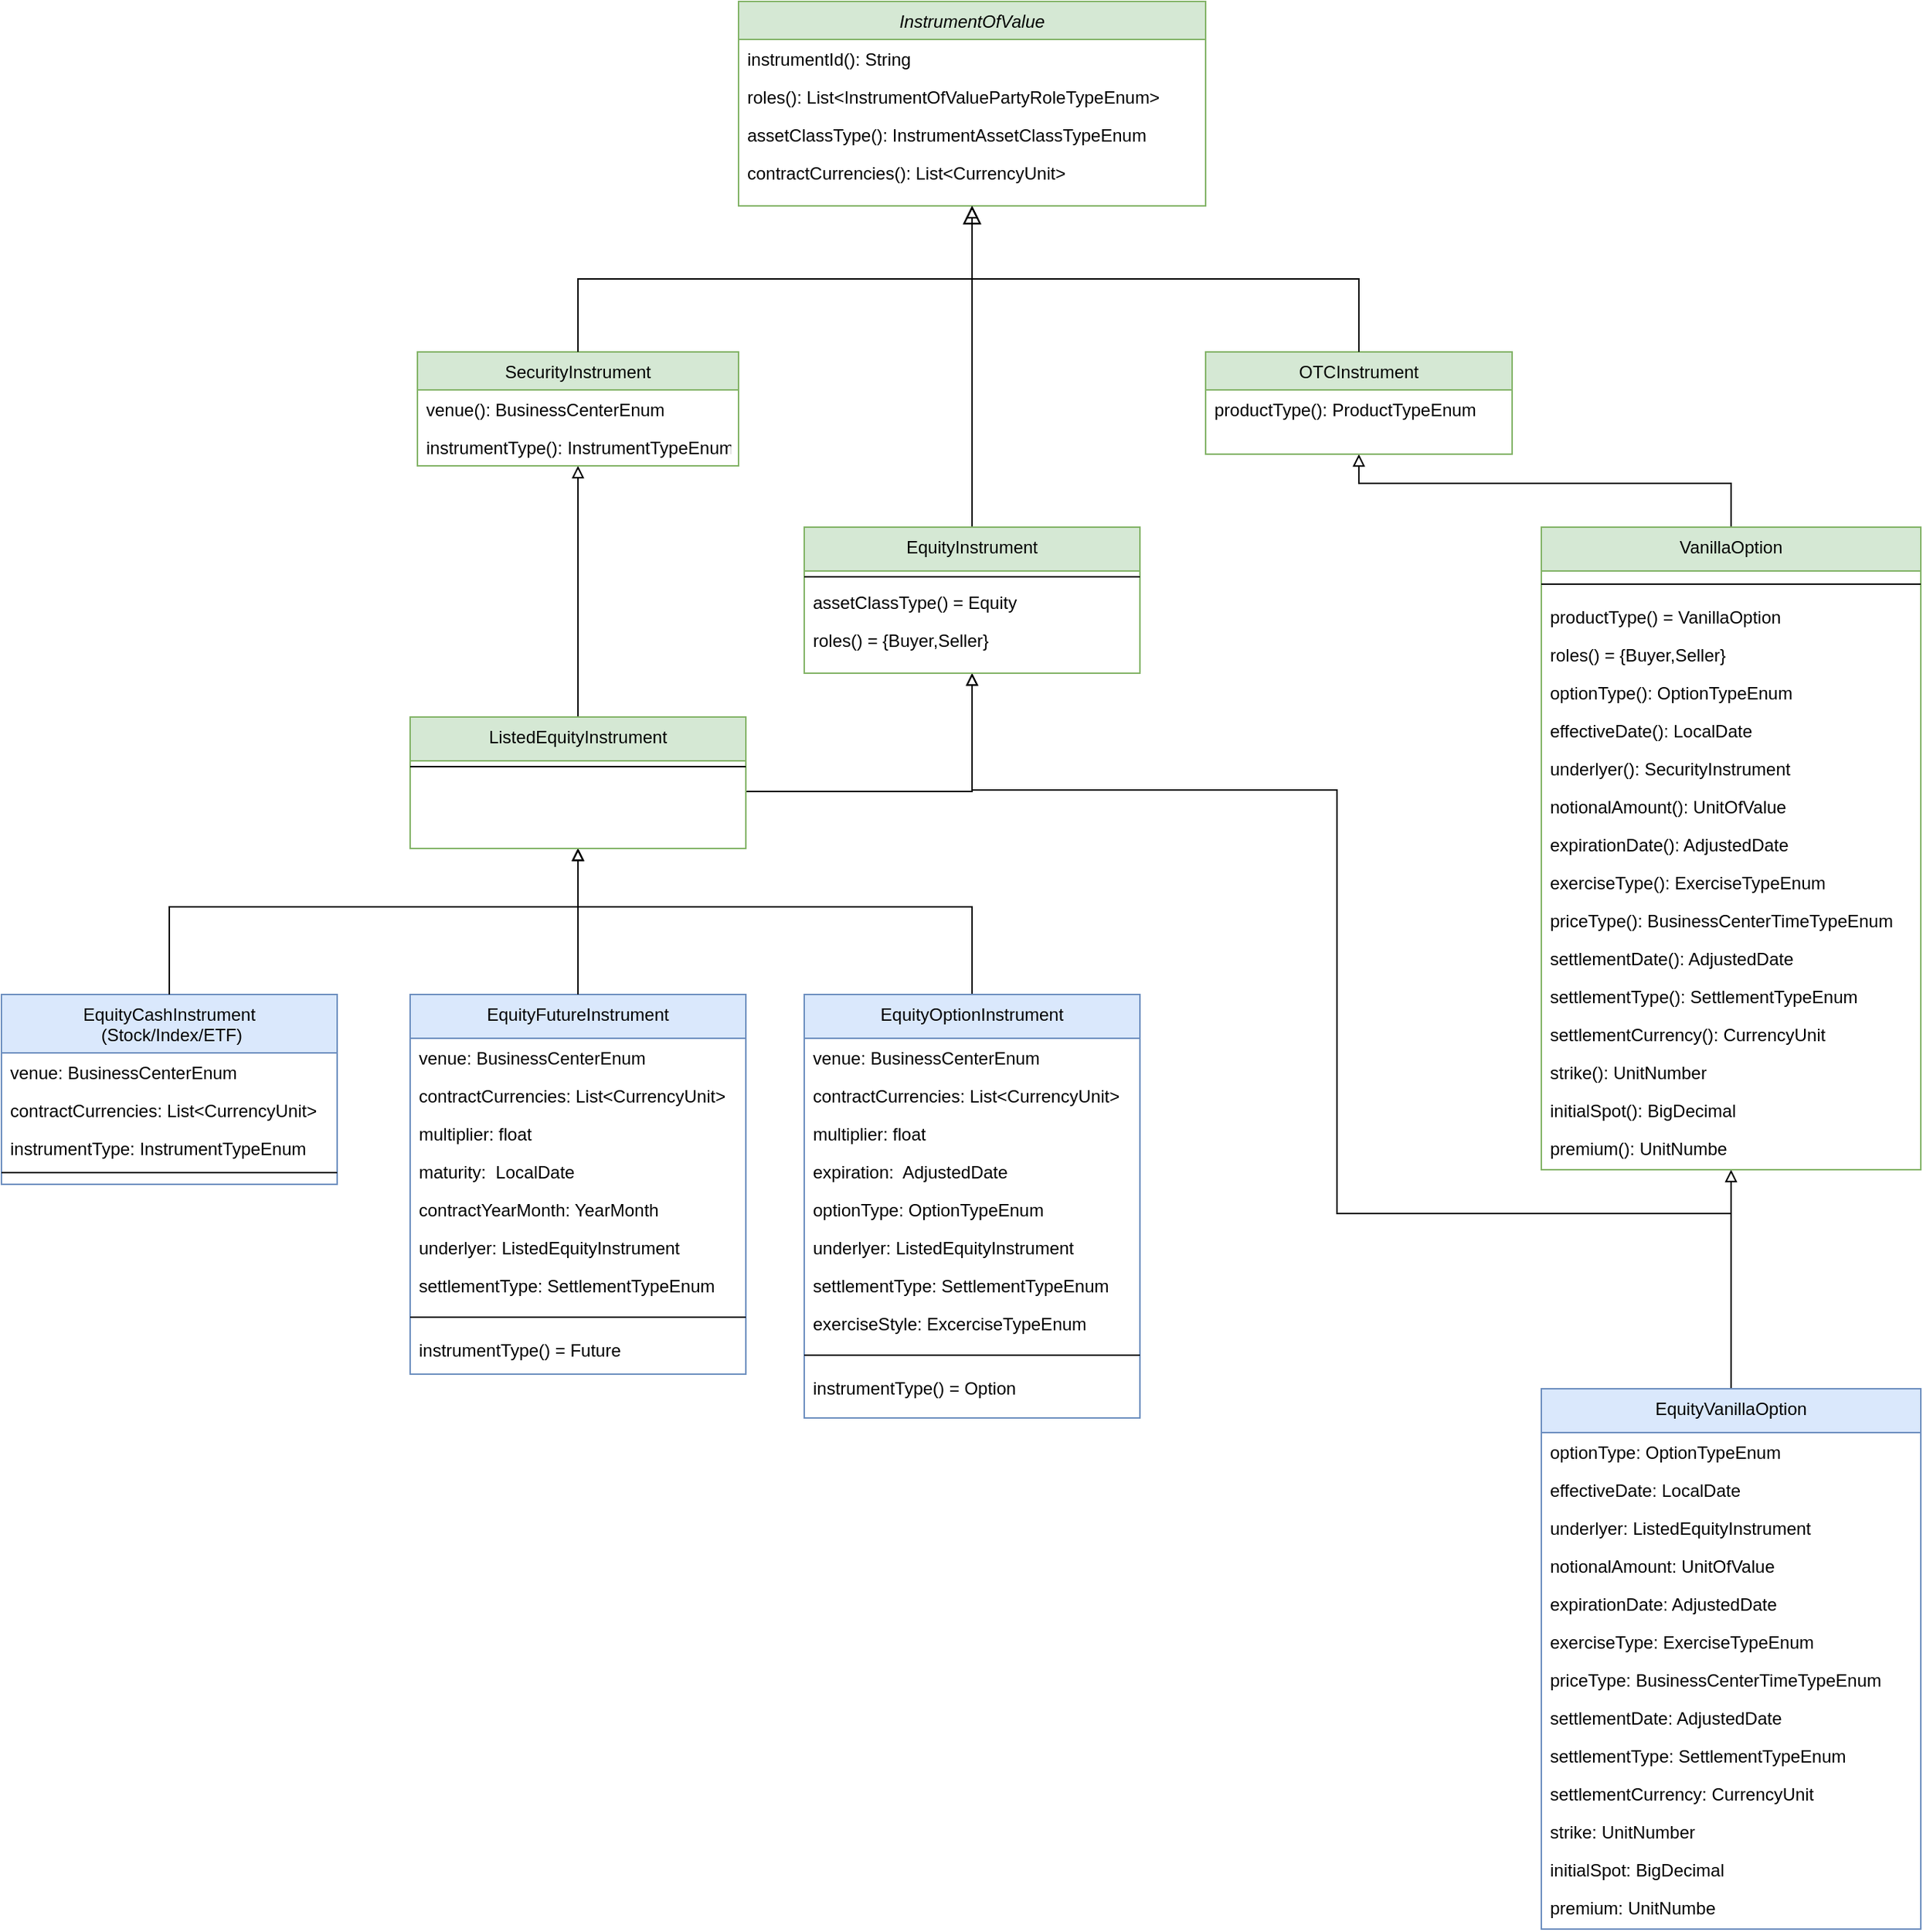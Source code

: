 <mxfile version="15.8.2" type="github" pages="2">
  <diagram id="C5RBs43oDa-KdzZeNtuy" name="Instrument">
    <mxGraphModel dx="2253" dy="763" grid="1" gridSize="10" guides="1" tooltips="1" connect="1" arrows="1" fold="1" page="1" pageScale="1" pageWidth="827" pageHeight="1169" math="0" shadow="0">
      <root>
        <mxCell id="WIyWlLk6GJQsqaUBKTNV-0" />
        <mxCell id="WIyWlLk6GJQsqaUBKTNV-1" parent="WIyWlLk6GJQsqaUBKTNV-0" />
        <mxCell id="CF3aKrQkW5i8Ui00CiUc-56" style="edgeStyle=orthogonalEdgeStyle;rounded=0;orthogonalLoop=1;jettySize=auto;html=1;startArrow=block;startFill=0;endArrow=none;endFill=0;" parent="WIyWlLk6GJQsqaUBKTNV-1" source="zkfFHV4jXpPFQw0GAbJ--0" target="CF3aKrQkW5i8Ui00CiUc-49" edge="1">
          <mxGeometry relative="1" as="geometry" />
        </mxCell>
        <mxCell id="zkfFHV4jXpPFQw0GAbJ--0" value="InstrumentOfValue" style="swimlane;fontStyle=2;align=center;verticalAlign=top;childLayout=stackLayout;horizontal=1;startSize=26;horizontalStack=0;resizeParent=1;resizeLast=0;collapsible=1;marginBottom=0;rounded=0;shadow=0;strokeWidth=1;fillColor=#d5e8d4;strokeColor=#82b366;" parent="WIyWlLk6GJQsqaUBKTNV-1" vertex="1">
          <mxGeometry x="200" y="20" width="320" height="140" as="geometry">
            <mxRectangle x="230" y="140" width="160" height="26" as="alternateBounds" />
          </mxGeometry>
        </mxCell>
        <mxCell id="zkfFHV4jXpPFQw0GAbJ--1" value="instrumentId(): String" style="text;align=left;verticalAlign=top;spacingLeft=4;spacingRight=4;overflow=hidden;rotatable=0;points=[[0,0.5],[1,0.5]];portConstraint=eastwest;" parent="zkfFHV4jXpPFQw0GAbJ--0" vertex="1">
          <mxGeometry y="26" width="320" height="26" as="geometry" />
        </mxCell>
        <mxCell id="zkfFHV4jXpPFQw0GAbJ--5" value="roles(): List&lt;InstrumentOfValuePartyRoleTypeEnum&gt;" style="text;align=left;verticalAlign=top;spacingLeft=4;spacingRight=4;overflow=hidden;rotatable=0;points=[[0,0.5],[1,0.5]];portConstraint=eastwest;" parent="zkfFHV4jXpPFQw0GAbJ--0" vertex="1">
          <mxGeometry y="52" width="320" height="26" as="geometry" />
        </mxCell>
        <mxCell id="CF3aKrQkW5i8Ui00CiUc-0" value="assetClassType(): InstrumentAssetClassTypeEnum" style="text;align=left;verticalAlign=top;spacingLeft=4;spacingRight=4;overflow=hidden;rotatable=0;points=[[0,0.5],[1,0.5]];portConstraint=eastwest;" parent="zkfFHV4jXpPFQw0GAbJ--0" vertex="1">
          <mxGeometry y="78" width="320" height="26" as="geometry" />
        </mxCell>
        <mxCell id="CF3aKrQkW5i8Ui00CiUc-2" value="contractCurrencies(): List&lt;CurrencyUnit&gt;" style="text;align=left;verticalAlign=top;spacingLeft=4;spacingRight=4;overflow=hidden;rotatable=0;points=[[0,0.5],[1,0.5]];portConstraint=eastwest;" parent="zkfFHV4jXpPFQw0GAbJ--0" vertex="1">
          <mxGeometry y="104" width="320" height="28" as="geometry" />
        </mxCell>
        <mxCell id="CF3aKrQkW5i8Ui00CiUc-61" style="edgeStyle=orthogonalEdgeStyle;rounded=0;orthogonalLoop=1;jettySize=auto;html=1;startArrow=block;startFill=0;endArrow=none;endFill=0;" parent="WIyWlLk6GJQsqaUBKTNV-1" source="zkfFHV4jXpPFQw0GAbJ--6" target="CF3aKrQkW5i8Ui00CiUc-57" edge="1">
          <mxGeometry relative="1" as="geometry" />
        </mxCell>
        <mxCell id="zkfFHV4jXpPFQw0GAbJ--6" value="SecurityInstrument" style="swimlane;fontStyle=0;align=center;verticalAlign=top;childLayout=stackLayout;horizontal=1;startSize=26;horizontalStack=0;resizeParent=1;resizeLast=0;collapsible=1;marginBottom=0;rounded=0;shadow=0;strokeWidth=1;fillColor=#d5e8d4;strokeColor=#82b366;" parent="WIyWlLk6GJQsqaUBKTNV-1" vertex="1">
          <mxGeometry x="-20" y="260" width="220" height="78" as="geometry">
            <mxRectangle x="130" y="380" width="160" height="26" as="alternateBounds" />
          </mxGeometry>
        </mxCell>
        <mxCell id="zkfFHV4jXpPFQw0GAbJ--7" value="venue(): BusinessCenterEnum" style="text;align=left;verticalAlign=top;spacingLeft=4;spacingRight=4;overflow=hidden;rotatable=0;points=[[0,0.5],[1,0.5]];portConstraint=eastwest;" parent="zkfFHV4jXpPFQw0GAbJ--6" vertex="1">
          <mxGeometry y="26" width="220" height="26" as="geometry" />
        </mxCell>
        <mxCell id="CF3aKrQkW5i8Ui00CiUc-13" value="instrumentType(): InstrumentTypeEnum" style="text;align=left;verticalAlign=top;spacingLeft=4;spacingRight=4;overflow=hidden;rotatable=0;points=[[0,0.5],[1,0.5]];portConstraint=eastwest;" parent="zkfFHV4jXpPFQw0GAbJ--6" vertex="1">
          <mxGeometry y="52" width="220" height="26" as="geometry" />
        </mxCell>
        <mxCell id="zkfFHV4jXpPFQw0GAbJ--12" value="" style="endArrow=block;endSize=10;endFill=0;shadow=0;strokeWidth=1;rounded=0;edgeStyle=elbowEdgeStyle;elbow=vertical;" parent="WIyWlLk6GJQsqaUBKTNV-1" source="zkfFHV4jXpPFQw0GAbJ--6" target="zkfFHV4jXpPFQw0GAbJ--0" edge="1">
          <mxGeometry width="160" relative="1" as="geometry">
            <mxPoint x="200" y="203" as="sourcePoint" />
            <mxPoint x="200" y="203" as="targetPoint" />
          </mxGeometry>
        </mxCell>
        <mxCell id="CF3aKrQkW5i8Ui00CiUc-4" value="EquityCashInstrument&#xa; (Stock/Index/ETF)" style="swimlane;fontStyle=0;align=center;verticalAlign=top;childLayout=stackLayout;horizontal=1;startSize=40;horizontalStack=0;resizeParent=1;resizeLast=0;collapsible=1;marginBottom=0;rounded=0;shadow=0;strokeWidth=1;fillColor=#dae8fc;strokeColor=#6c8ebf;" parent="WIyWlLk6GJQsqaUBKTNV-1" vertex="1">
          <mxGeometry x="-305" y="700" width="230" height="130" as="geometry">
            <mxRectangle x="130" y="380" width="160" height="26" as="alternateBounds" />
          </mxGeometry>
        </mxCell>
        <mxCell id="CF3aKrQkW5i8Ui00CiUc-5" value="venue: BusinessCenterEnum" style="text;align=left;verticalAlign=top;spacingLeft=4;spacingRight=4;overflow=hidden;rotatable=0;points=[[0,0.5],[1,0.5]];portConstraint=eastwest;" parent="CF3aKrQkW5i8Ui00CiUc-4" vertex="1">
          <mxGeometry y="40" width="230" height="26" as="geometry" />
        </mxCell>
        <mxCell id="CF3aKrQkW5i8Ui00CiUc-19" value="contractCurrencies: List&lt;CurrencyUnit&gt;" style="text;align=left;verticalAlign=top;spacingLeft=4;spacingRight=4;overflow=hidden;rotatable=0;points=[[0,0.5],[1,0.5]];portConstraint=eastwest;" parent="CF3aKrQkW5i8Ui00CiUc-4" vertex="1">
          <mxGeometry y="66" width="230" height="26" as="geometry" />
        </mxCell>
        <mxCell id="CF3aKrQkW5i8Ui00CiUc-15" value="instrumentType: InstrumentTypeEnum" style="text;align=left;verticalAlign=top;spacingLeft=4;spacingRight=4;overflow=hidden;rotatable=0;points=[[0,0.5],[1,0.5]];portConstraint=eastwest;" parent="CF3aKrQkW5i8Ui00CiUc-4" vertex="1">
          <mxGeometry y="92" width="230" height="26" as="geometry" />
        </mxCell>
        <mxCell id="CF3aKrQkW5i8Ui00CiUc-6" value="" style="line;html=1;strokeWidth=1;align=left;verticalAlign=middle;spacingTop=-1;spacingLeft=3;spacingRight=3;rotatable=0;labelPosition=right;points=[];portConstraint=eastwest;" parent="CF3aKrQkW5i8Ui00CiUc-4" vertex="1">
          <mxGeometry y="118" width="230" height="8" as="geometry" />
        </mxCell>
        <mxCell id="CF3aKrQkW5i8Ui00CiUc-121" style="edgeStyle=orthogonalEdgeStyle;rounded=0;orthogonalLoop=1;jettySize=auto;html=1;startArrow=block;startFill=0;endArrow=none;endFill=0;" parent="WIyWlLk6GJQsqaUBKTNV-1" source="CF3aKrQkW5i8Ui00CiUc-7" target="CF3aKrQkW5i8Ui00CiUc-77" edge="1">
          <mxGeometry relative="1" as="geometry">
            <Array as="points">
              <mxPoint x="625" y="350" />
              <mxPoint x="880" y="350" />
            </Array>
          </mxGeometry>
        </mxCell>
        <mxCell id="CF3aKrQkW5i8Ui00CiUc-7" value="OTCInstrument" style="swimlane;fontStyle=0;align=center;verticalAlign=top;childLayout=stackLayout;horizontal=1;startSize=26;horizontalStack=0;resizeParent=1;resizeLast=0;collapsible=1;marginBottom=0;rounded=0;shadow=0;strokeWidth=1;fillColor=#d5e8d4;strokeColor=#82b366;" parent="WIyWlLk6GJQsqaUBKTNV-1" vertex="1">
          <mxGeometry x="520" y="260" width="210" height="70" as="geometry">
            <mxRectangle x="130" y="380" width="160" height="26" as="alternateBounds" />
          </mxGeometry>
        </mxCell>
        <mxCell id="CF3aKrQkW5i8Ui00CiUc-1" value="productType(): ProductTypeEnum" style="text;align=left;verticalAlign=top;spacingLeft=4;spacingRight=4;overflow=hidden;rotatable=0;points=[[0,0.5],[1,0.5]];portConstraint=eastwest;" parent="CF3aKrQkW5i8Ui00CiUc-7" vertex="1">
          <mxGeometry y="26" width="210" height="28" as="geometry" />
        </mxCell>
        <mxCell id="CF3aKrQkW5i8Ui00CiUc-10" value="" style="endArrow=block;endSize=10;endFill=0;shadow=0;strokeWidth=1;rounded=0;edgeStyle=elbowEdgeStyle;elbow=vertical;exitX=0.5;exitY=0;exitDx=0;exitDy=0;" parent="WIyWlLk6GJQsqaUBKTNV-1" source="CF3aKrQkW5i8Ui00CiUc-7" edge="1">
          <mxGeometry width="160" relative="1" as="geometry">
            <mxPoint x="490" y="270" as="sourcePoint" />
            <mxPoint x="360" y="160" as="targetPoint" />
          </mxGeometry>
        </mxCell>
        <mxCell id="CF3aKrQkW5i8Ui00CiUc-20" value="EquityFutureInstrument" style="swimlane;fontStyle=0;align=center;verticalAlign=top;childLayout=stackLayout;horizontal=1;startSize=30;horizontalStack=0;resizeParent=1;resizeLast=0;collapsible=1;marginBottom=0;rounded=0;shadow=0;strokeWidth=1;fillColor=#dae8fc;strokeColor=#6c8ebf;" parent="WIyWlLk6GJQsqaUBKTNV-1" vertex="1">
          <mxGeometry x="-25" y="700" width="230" height="260" as="geometry">
            <mxRectangle x="130" y="380" width="160" height="26" as="alternateBounds" />
          </mxGeometry>
        </mxCell>
        <mxCell id="CF3aKrQkW5i8Ui00CiUc-21" value="venue: BusinessCenterEnum" style="text;align=left;verticalAlign=top;spacingLeft=4;spacingRight=4;overflow=hidden;rotatable=0;points=[[0,0.5],[1,0.5]];portConstraint=eastwest;" parent="CF3aKrQkW5i8Ui00CiUc-20" vertex="1">
          <mxGeometry y="30" width="230" height="26" as="geometry" />
        </mxCell>
        <mxCell id="CF3aKrQkW5i8Ui00CiUc-22" value="contractCurrencies: List&lt;CurrencyUnit&gt;" style="text;align=left;verticalAlign=top;spacingLeft=4;spacingRight=4;overflow=hidden;rotatable=0;points=[[0,0.5],[1,0.5]];portConstraint=eastwest;" parent="CF3aKrQkW5i8Ui00CiUc-20" vertex="1">
          <mxGeometry y="56" width="230" height="26" as="geometry" />
        </mxCell>
        <mxCell id="CF3aKrQkW5i8Ui00CiUc-27" value="multiplier: float" style="text;align=left;verticalAlign=top;spacingLeft=4;spacingRight=4;overflow=hidden;rotatable=0;points=[[0,0.5],[1,0.5]];portConstraint=eastwest;" parent="CF3aKrQkW5i8Ui00CiUc-20" vertex="1">
          <mxGeometry y="82" width="230" height="26" as="geometry" />
        </mxCell>
        <mxCell id="CF3aKrQkW5i8Ui00CiUc-28" value="maturity:  LocalDate" style="text;align=left;verticalAlign=top;spacingLeft=4;spacingRight=4;overflow=hidden;rotatable=0;points=[[0,0.5],[1,0.5]];portConstraint=eastwest;" parent="CF3aKrQkW5i8Ui00CiUc-20" vertex="1">
          <mxGeometry y="108" width="230" height="26" as="geometry" />
        </mxCell>
        <mxCell id="CF3aKrQkW5i8Ui00CiUc-29" value="contractYearMonth: YearMonth" style="text;align=left;verticalAlign=top;spacingLeft=4;spacingRight=4;overflow=hidden;rotatable=0;points=[[0,0.5],[1,0.5]];portConstraint=eastwest;" parent="CF3aKrQkW5i8Ui00CiUc-20" vertex="1">
          <mxGeometry y="134" width="230" height="26" as="geometry" />
        </mxCell>
        <mxCell id="CF3aKrQkW5i8Ui00CiUc-30" value="underlyer: ListedEquityInstrument" style="text;align=left;verticalAlign=top;spacingLeft=4;spacingRight=4;overflow=hidden;rotatable=0;points=[[0,0.5],[1,0.5]];portConstraint=eastwest;" parent="CF3aKrQkW5i8Ui00CiUc-20" vertex="1">
          <mxGeometry y="160" width="230" height="26" as="geometry" />
        </mxCell>
        <mxCell id="CF3aKrQkW5i8Ui00CiUc-31" value="settlementType: SettlementTypeEnum" style="text;align=left;verticalAlign=top;spacingLeft=4;spacingRight=4;overflow=hidden;rotatable=0;points=[[0,0.5],[1,0.5]];portConstraint=eastwest;" parent="CF3aKrQkW5i8Ui00CiUc-20" vertex="1">
          <mxGeometry y="186" width="230" height="26" as="geometry" />
        </mxCell>
        <mxCell id="CF3aKrQkW5i8Ui00CiUc-24" value="" style="line;html=1;strokeWidth=1;align=left;verticalAlign=middle;spacingTop=-1;spacingLeft=3;spacingRight=3;rotatable=0;labelPosition=right;points=[];portConstraint=eastwest;" parent="CF3aKrQkW5i8Ui00CiUc-20" vertex="1">
          <mxGeometry y="212" width="230" height="18" as="geometry" />
        </mxCell>
        <mxCell id="CF3aKrQkW5i8Ui00CiUc-23" value="instrumentType() = Future" style="text;align=left;verticalAlign=top;spacingLeft=4;spacingRight=4;overflow=hidden;rotatable=0;points=[[0,0.5],[1,0.5]];portConstraint=eastwest;" parent="CF3aKrQkW5i8Ui00CiUc-20" vertex="1">
          <mxGeometry y="230" width="230" height="26" as="geometry" />
        </mxCell>
        <mxCell id="CF3aKrQkW5i8Ui00CiUc-62" style="edgeStyle=orthogonalEdgeStyle;rounded=0;orthogonalLoop=1;jettySize=auto;html=1;entryX=1;entryY=0.5;entryDx=0;entryDy=0;startArrow=block;startFill=0;endArrow=none;endFill=0;exitX=0.5;exitY=1;exitDx=0;exitDy=0;" parent="WIyWlLk6GJQsqaUBKTNV-1" source="CF3aKrQkW5i8Ui00CiUc-49" edge="1">
          <mxGeometry relative="1" as="geometry">
            <mxPoint x="240" y="425" as="sourcePoint" />
            <Array as="points">
              <mxPoint x="360" y="561" />
            </Array>
            <mxPoint x="205" y="561" as="targetPoint" />
          </mxGeometry>
        </mxCell>
        <mxCell id="CF3aKrQkW5i8Ui00CiUc-119" style="edgeStyle=orthogonalEdgeStyle;rounded=0;orthogonalLoop=1;jettySize=auto;html=1;entryX=0.5;entryY=0;entryDx=0;entryDy=0;startArrow=block;startFill=0;endArrow=none;endFill=0;" parent="WIyWlLk6GJQsqaUBKTNV-1" source="CF3aKrQkW5i8Ui00CiUc-49" target="CF3aKrQkW5i8Ui00CiUc-102" edge="1">
          <mxGeometry relative="1" as="geometry">
            <Array as="points">
              <mxPoint x="360" y="560" />
              <mxPoint x="610" y="560" />
              <mxPoint x="610" y="850" />
              <mxPoint x="880" y="850" />
            </Array>
          </mxGeometry>
        </mxCell>
        <mxCell id="CF3aKrQkW5i8Ui00CiUc-49" value="EquityInstrument" style="swimlane;fontStyle=0;align=center;verticalAlign=top;childLayout=stackLayout;horizontal=1;startSize=30;horizontalStack=0;resizeParent=1;resizeLast=0;collapsible=1;marginBottom=0;rounded=0;shadow=0;strokeWidth=1;fillColor=#d5e8d4;strokeColor=#82b366;" parent="WIyWlLk6GJQsqaUBKTNV-1" vertex="1">
          <mxGeometry x="245" y="380" width="230" height="100" as="geometry">
            <mxRectangle x="130" y="380" width="160" height="26" as="alternateBounds" />
          </mxGeometry>
        </mxCell>
        <mxCell id="CF3aKrQkW5i8Ui00CiUc-53" value="" style="line;html=1;strokeWidth=1;align=left;verticalAlign=middle;spacingTop=-1;spacingLeft=3;spacingRight=3;rotatable=0;labelPosition=right;points=[];portConstraint=eastwest;" parent="CF3aKrQkW5i8Ui00CiUc-49" vertex="1">
          <mxGeometry y="30" width="230" height="8" as="geometry" />
        </mxCell>
        <mxCell id="CF3aKrQkW5i8Ui00CiUc-54" value="assetClassType() = Equity" style="text;align=left;verticalAlign=top;spacingLeft=4;spacingRight=4;overflow=hidden;rotatable=0;points=[[0,0.5],[1,0.5]];portConstraint=eastwest;" parent="CF3aKrQkW5i8Ui00CiUc-49" vertex="1">
          <mxGeometry y="38" width="230" height="26" as="geometry" />
        </mxCell>
        <mxCell id="CF3aKrQkW5i8Ui00CiUc-55" value="roles() = {Buyer,Seller}" style="text;align=left;verticalAlign=top;spacingLeft=4;spacingRight=4;overflow=hidden;rotatable=0;points=[[0,0.5],[1,0.5]];portConstraint=eastwest;" parent="CF3aKrQkW5i8Ui00CiUc-49" vertex="1">
          <mxGeometry y="64" width="230" height="26" as="geometry" />
        </mxCell>
        <mxCell id="CF3aKrQkW5i8Ui00CiUc-73" style="edgeStyle=orthogonalEdgeStyle;rounded=0;orthogonalLoop=1;jettySize=auto;html=1;entryX=0.5;entryY=0;entryDx=0;entryDy=0;startArrow=block;startFill=0;endArrow=none;endFill=0;" parent="WIyWlLk6GJQsqaUBKTNV-1" source="CF3aKrQkW5i8Ui00CiUc-57" target="CF3aKrQkW5i8Ui00CiUc-4" edge="1">
          <mxGeometry relative="1" as="geometry">
            <Array as="points">
              <mxPoint x="90" y="640" />
              <mxPoint x="-190" y="640" />
            </Array>
          </mxGeometry>
        </mxCell>
        <mxCell id="CF3aKrQkW5i8Ui00CiUc-74" style="edgeStyle=orthogonalEdgeStyle;rounded=0;orthogonalLoop=1;jettySize=auto;html=1;startArrow=block;startFill=0;endArrow=none;endFill=0;" parent="WIyWlLk6GJQsqaUBKTNV-1" source="CF3aKrQkW5i8Ui00CiUc-57" target="CF3aKrQkW5i8Ui00CiUc-20" edge="1">
          <mxGeometry relative="1" as="geometry" />
        </mxCell>
        <mxCell id="CF3aKrQkW5i8Ui00CiUc-75" style="edgeStyle=orthogonalEdgeStyle;rounded=0;orthogonalLoop=1;jettySize=auto;html=1;startArrow=block;startFill=0;endArrow=none;endFill=0;" parent="WIyWlLk6GJQsqaUBKTNV-1" source="CF3aKrQkW5i8Ui00CiUc-57" target="CF3aKrQkW5i8Ui00CiUc-63" edge="1">
          <mxGeometry relative="1" as="geometry">
            <Array as="points">
              <mxPoint x="90" y="640" />
              <mxPoint x="360" y="640" />
            </Array>
          </mxGeometry>
        </mxCell>
        <mxCell id="CF3aKrQkW5i8Ui00CiUc-57" value="ListedEquityInstrument" style="swimlane;fontStyle=0;align=center;verticalAlign=top;childLayout=stackLayout;horizontal=1;startSize=30;horizontalStack=0;resizeParent=1;resizeLast=0;collapsible=1;marginBottom=0;rounded=0;shadow=0;strokeWidth=1;fillColor=#d5e8d4;strokeColor=#82b366;" parent="WIyWlLk6GJQsqaUBKTNV-1" vertex="1">
          <mxGeometry x="-25" y="510" width="230" height="90" as="geometry">
            <mxRectangle x="130" y="380" width="160" height="26" as="alternateBounds" />
          </mxGeometry>
        </mxCell>
        <mxCell id="CF3aKrQkW5i8Ui00CiUc-58" value="" style="line;html=1;strokeWidth=1;align=left;verticalAlign=middle;spacingTop=-1;spacingLeft=3;spacingRight=3;rotatable=0;labelPosition=right;points=[];portConstraint=eastwest;" parent="CF3aKrQkW5i8Ui00CiUc-57" vertex="1">
          <mxGeometry y="30" width="230" height="8" as="geometry" />
        </mxCell>
        <mxCell id="CF3aKrQkW5i8Ui00CiUc-63" value="EquityOptionInstrument" style="swimlane;fontStyle=0;align=center;verticalAlign=top;childLayout=stackLayout;horizontal=1;startSize=30;horizontalStack=0;resizeParent=1;resizeLast=0;collapsible=1;marginBottom=0;rounded=0;shadow=0;strokeWidth=1;fillColor=#dae8fc;strokeColor=#6c8ebf;" parent="WIyWlLk6GJQsqaUBKTNV-1" vertex="1">
          <mxGeometry x="245" y="700" width="230" height="290" as="geometry">
            <mxRectangle x="130" y="380" width="160" height="26" as="alternateBounds" />
          </mxGeometry>
        </mxCell>
        <mxCell id="CF3aKrQkW5i8Ui00CiUc-64" value="venue: BusinessCenterEnum" style="text;align=left;verticalAlign=top;spacingLeft=4;spacingRight=4;overflow=hidden;rotatable=0;points=[[0,0.5],[1,0.5]];portConstraint=eastwest;" parent="CF3aKrQkW5i8Ui00CiUc-63" vertex="1">
          <mxGeometry y="30" width="230" height="26" as="geometry" />
        </mxCell>
        <mxCell id="CF3aKrQkW5i8Ui00CiUc-65" value="contractCurrencies: List&lt;CurrencyUnit&gt;" style="text;align=left;verticalAlign=top;spacingLeft=4;spacingRight=4;overflow=hidden;rotatable=0;points=[[0,0.5],[1,0.5]];portConstraint=eastwest;" parent="CF3aKrQkW5i8Ui00CiUc-63" vertex="1">
          <mxGeometry y="56" width="230" height="26" as="geometry" />
        </mxCell>
        <mxCell id="CF3aKrQkW5i8Ui00CiUc-66" value="multiplier: float" style="text;align=left;verticalAlign=top;spacingLeft=4;spacingRight=4;overflow=hidden;rotatable=0;points=[[0,0.5],[1,0.5]];portConstraint=eastwest;" parent="CF3aKrQkW5i8Ui00CiUc-63" vertex="1">
          <mxGeometry y="82" width="230" height="26" as="geometry" />
        </mxCell>
        <mxCell id="CF3aKrQkW5i8Ui00CiUc-67" value="expiration:  AdjustedDate" style="text;align=left;verticalAlign=top;spacingLeft=4;spacingRight=4;overflow=hidden;rotatable=0;points=[[0,0.5],[1,0.5]];portConstraint=eastwest;" parent="CF3aKrQkW5i8Ui00CiUc-63" vertex="1">
          <mxGeometry y="108" width="230" height="26" as="geometry" />
        </mxCell>
        <mxCell id="CF3aKrQkW5i8Ui00CiUc-68" value="optionType: OptionTypeEnum" style="text;align=left;verticalAlign=top;spacingLeft=4;spacingRight=4;overflow=hidden;rotatable=0;points=[[0,0.5],[1,0.5]];portConstraint=eastwest;" parent="CF3aKrQkW5i8Ui00CiUc-63" vertex="1">
          <mxGeometry y="134" width="230" height="26" as="geometry" />
        </mxCell>
        <mxCell id="CF3aKrQkW5i8Ui00CiUc-69" value="underlyer: ListedEquityInstrument" style="text;align=left;verticalAlign=top;spacingLeft=4;spacingRight=4;overflow=hidden;rotatable=0;points=[[0,0.5],[1,0.5]];portConstraint=eastwest;" parent="CF3aKrQkW5i8Ui00CiUc-63" vertex="1">
          <mxGeometry y="160" width="230" height="26" as="geometry" />
        </mxCell>
        <mxCell id="CF3aKrQkW5i8Ui00CiUc-70" value="settlementType: SettlementTypeEnum" style="text;align=left;verticalAlign=top;spacingLeft=4;spacingRight=4;overflow=hidden;rotatable=0;points=[[0,0.5],[1,0.5]];portConstraint=eastwest;" parent="CF3aKrQkW5i8Ui00CiUc-63" vertex="1">
          <mxGeometry y="186" width="230" height="26" as="geometry" />
        </mxCell>
        <mxCell id="CF3aKrQkW5i8Ui00CiUc-76" value="exerciseStyle: ExcerciseTypeEnum" style="text;align=left;verticalAlign=top;spacingLeft=4;spacingRight=4;overflow=hidden;rotatable=0;points=[[0,0.5],[1,0.5]];portConstraint=eastwest;" parent="CF3aKrQkW5i8Ui00CiUc-63" vertex="1">
          <mxGeometry y="212" width="230" height="26" as="geometry" />
        </mxCell>
        <mxCell id="CF3aKrQkW5i8Ui00CiUc-71" value="" style="line;html=1;strokeWidth=1;align=left;verticalAlign=middle;spacingTop=-1;spacingLeft=3;spacingRight=3;rotatable=0;labelPosition=right;points=[];portConstraint=eastwest;" parent="CF3aKrQkW5i8Ui00CiUc-63" vertex="1">
          <mxGeometry y="238" width="230" height="18" as="geometry" />
        </mxCell>
        <mxCell id="CF3aKrQkW5i8Ui00CiUc-72" value="instrumentType() = Option" style="text;align=left;verticalAlign=top;spacingLeft=4;spacingRight=4;overflow=hidden;rotatable=0;points=[[0,0.5],[1,0.5]];portConstraint=eastwest;" parent="CF3aKrQkW5i8Ui00CiUc-63" vertex="1">
          <mxGeometry y="256" width="230" height="26" as="geometry" />
        </mxCell>
        <mxCell id="CF3aKrQkW5i8Ui00CiUc-120" style="edgeStyle=orthogonalEdgeStyle;rounded=0;orthogonalLoop=1;jettySize=auto;html=1;startArrow=block;startFill=0;endArrow=none;endFill=0;entryX=0.5;entryY=0;entryDx=0;entryDy=0;" parent="WIyWlLk6GJQsqaUBKTNV-1" source="CF3aKrQkW5i8Ui00CiUc-77" target="CF3aKrQkW5i8Ui00CiUc-102" edge="1">
          <mxGeometry relative="1" as="geometry">
            <mxPoint x="880" y="920" as="targetPoint" />
          </mxGeometry>
        </mxCell>
        <mxCell id="CF3aKrQkW5i8Ui00CiUc-77" value="VanillaOption" style="swimlane;fontStyle=0;align=center;verticalAlign=top;childLayout=stackLayout;horizontal=1;startSize=30;horizontalStack=0;resizeParent=1;resizeLast=0;collapsible=1;marginBottom=0;rounded=0;shadow=0;strokeWidth=1;fillColor=#d5e8d4;strokeColor=#82b366;" parent="WIyWlLk6GJQsqaUBKTNV-1" vertex="1">
          <mxGeometry x="750" y="380" width="260" height="440" as="geometry">
            <mxRectangle x="130" y="380" width="160" height="26" as="alternateBounds" />
          </mxGeometry>
        </mxCell>
        <mxCell id="CF3aKrQkW5i8Ui00CiUc-86" value="" style="line;html=1;strokeWidth=1;align=left;verticalAlign=middle;spacingTop=-1;spacingLeft=3;spacingRight=3;rotatable=0;labelPosition=right;points=[];portConstraint=eastwest;" parent="CF3aKrQkW5i8Ui00CiUc-77" vertex="1">
          <mxGeometry y="30" width="260" height="18" as="geometry" />
        </mxCell>
        <mxCell id="CF3aKrQkW5i8Ui00CiUc-87" value="productType() = VanillaOption" style="text;align=left;verticalAlign=top;spacingLeft=4;spacingRight=4;overflow=hidden;rotatable=0;points=[[0,0.5],[1,0.5]];portConstraint=eastwest;" parent="CF3aKrQkW5i8Ui00CiUc-77" vertex="1">
          <mxGeometry y="48" width="260" height="26" as="geometry" />
        </mxCell>
        <mxCell id="CF3aKrQkW5i8Ui00CiUc-88" value="roles() = {Buyer,Seller}" style="text;align=left;verticalAlign=top;spacingLeft=4;spacingRight=4;overflow=hidden;rotatable=0;points=[[0,0.5],[1,0.5]];portConstraint=eastwest;" parent="CF3aKrQkW5i8Ui00CiUc-77" vertex="1">
          <mxGeometry y="74" width="260" height="26" as="geometry" />
        </mxCell>
        <mxCell id="CF3aKrQkW5i8Ui00CiUc-90" value="optionType(): OptionTypeEnum" style="text;align=left;verticalAlign=top;spacingLeft=4;spacingRight=4;overflow=hidden;rotatable=0;points=[[0,0.5],[1,0.5]];portConstraint=eastwest;" parent="CF3aKrQkW5i8Ui00CiUc-77" vertex="1">
          <mxGeometry y="100" width="260" height="26" as="geometry" />
        </mxCell>
        <mxCell id="CF3aKrQkW5i8Ui00CiUc-89" value="effectiveDate(): LocalDate" style="text;align=left;verticalAlign=top;spacingLeft=4;spacingRight=4;overflow=hidden;rotatable=0;points=[[0,0.5],[1,0.5]];portConstraint=eastwest;" parent="CF3aKrQkW5i8Ui00CiUc-77" vertex="1">
          <mxGeometry y="126" width="260" height="26" as="geometry" />
        </mxCell>
        <mxCell id="CF3aKrQkW5i8Ui00CiUc-91" value="underlyer(): SecurityInstrument" style="text;align=left;verticalAlign=top;spacingLeft=4;spacingRight=4;overflow=hidden;rotatable=0;points=[[0,0.5],[1,0.5]];portConstraint=eastwest;" parent="CF3aKrQkW5i8Ui00CiUc-77" vertex="1">
          <mxGeometry y="152" width="260" height="26" as="geometry" />
        </mxCell>
        <mxCell id="CF3aKrQkW5i8Ui00CiUc-92" value="notionalAmount(): UnitOfValue" style="text;align=left;verticalAlign=top;spacingLeft=4;spacingRight=4;overflow=hidden;rotatable=0;points=[[0,0.5],[1,0.5]];portConstraint=eastwest;" parent="CF3aKrQkW5i8Ui00CiUc-77" vertex="1">
          <mxGeometry y="178" width="260" height="26" as="geometry" />
        </mxCell>
        <mxCell id="CF3aKrQkW5i8Ui00CiUc-93" value="expirationDate(): AdjustedDate" style="text;align=left;verticalAlign=top;spacingLeft=4;spacingRight=4;overflow=hidden;rotatable=0;points=[[0,0.5],[1,0.5]];portConstraint=eastwest;" parent="CF3aKrQkW5i8Ui00CiUc-77" vertex="1">
          <mxGeometry y="204" width="260" height="26" as="geometry" />
        </mxCell>
        <mxCell id="CF3aKrQkW5i8Ui00CiUc-94" value="exerciseType(): ExerciseTypeEnum" style="text;align=left;verticalAlign=top;spacingLeft=4;spacingRight=4;overflow=hidden;rotatable=0;points=[[0,0.5],[1,0.5]];portConstraint=eastwest;" parent="CF3aKrQkW5i8Ui00CiUc-77" vertex="1">
          <mxGeometry y="230" width="260" height="26" as="geometry" />
        </mxCell>
        <mxCell id="CF3aKrQkW5i8Ui00CiUc-95" value="priceType(): BusinessCenterTimeTypeEnum" style="text;align=left;verticalAlign=top;spacingLeft=4;spacingRight=4;overflow=hidden;rotatable=0;points=[[0,0.5],[1,0.5]];portConstraint=eastwest;" parent="CF3aKrQkW5i8Ui00CiUc-77" vertex="1">
          <mxGeometry y="256" width="260" height="26" as="geometry" />
        </mxCell>
        <mxCell id="CF3aKrQkW5i8Ui00CiUc-96" value="settlementDate(): AdjustedDate&#xa;" style="text;align=left;verticalAlign=top;spacingLeft=4;spacingRight=4;overflow=hidden;rotatable=0;points=[[0,0.5],[1,0.5]];portConstraint=eastwest;" parent="CF3aKrQkW5i8Ui00CiUc-77" vertex="1">
          <mxGeometry y="282" width="260" height="26" as="geometry" />
        </mxCell>
        <mxCell id="CF3aKrQkW5i8Ui00CiUc-97" value="settlementType(): SettlementTypeEnum" style="text;align=left;verticalAlign=top;spacingLeft=4;spacingRight=4;overflow=hidden;rotatable=0;points=[[0,0.5],[1,0.5]];portConstraint=eastwest;" parent="CF3aKrQkW5i8Ui00CiUc-77" vertex="1">
          <mxGeometry y="308" width="260" height="26" as="geometry" />
        </mxCell>
        <mxCell id="CF3aKrQkW5i8Ui00CiUc-98" value="settlementCurrency(): CurrencyUnit" style="text;align=left;verticalAlign=top;spacingLeft=4;spacingRight=4;overflow=hidden;rotatable=0;points=[[0,0.5],[1,0.5]];portConstraint=eastwest;" parent="CF3aKrQkW5i8Ui00CiUc-77" vertex="1">
          <mxGeometry y="334" width="260" height="26" as="geometry" />
        </mxCell>
        <mxCell id="CF3aKrQkW5i8Ui00CiUc-99" value="strike(): UnitNumber" style="text;align=left;verticalAlign=top;spacingLeft=4;spacingRight=4;overflow=hidden;rotatable=0;points=[[0,0.5],[1,0.5]];portConstraint=eastwest;" parent="CF3aKrQkW5i8Ui00CiUc-77" vertex="1">
          <mxGeometry y="360" width="260" height="26" as="geometry" />
        </mxCell>
        <mxCell id="CF3aKrQkW5i8Ui00CiUc-100" value="initialSpot(): BigDecimal" style="text;align=left;verticalAlign=top;spacingLeft=4;spacingRight=4;overflow=hidden;rotatable=0;points=[[0,0.5],[1,0.5]];portConstraint=eastwest;" parent="CF3aKrQkW5i8Ui00CiUc-77" vertex="1">
          <mxGeometry y="386" width="260" height="26" as="geometry" />
        </mxCell>
        <mxCell id="CF3aKrQkW5i8Ui00CiUc-101" value="premium(): UnitNumbe" style="text;align=left;verticalAlign=top;spacingLeft=4;spacingRight=4;overflow=hidden;rotatable=0;points=[[0,0.5],[1,0.5]];portConstraint=eastwest;" parent="CF3aKrQkW5i8Ui00CiUc-77" vertex="1">
          <mxGeometry y="412" width="260" height="26" as="geometry" />
        </mxCell>
        <mxCell id="CF3aKrQkW5i8Ui00CiUc-102" value="EquityVanillaOption" style="swimlane;fontStyle=0;align=center;verticalAlign=top;childLayout=stackLayout;horizontal=1;startSize=30;horizontalStack=0;resizeParent=1;resizeLast=0;collapsible=1;marginBottom=0;rounded=0;shadow=0;strokeWidth=1;fillColor=#dae8fc;strokeColor=#6c8ebf;" parent="WIyWlLk6GJQsqaUBKTNV-1" vertex="1">
          <mxGeometry x="750" y="970" width="260" height="370" as="geometry">
            <mxRectangle x="130" y="380" width="160" height="26" as="alternateBounds" />
          </mxGeometry>
        </mxCell>
        <mxCell id="CF3aKrQkW5i8Ui00CiUc-106" value="optionType: OptionTypeEnum" style="text;align=left;verticalAlign=top;spacingLeft=4;spacingRight=4;overflow=hidden;rotatable=0;points=[[0,0.5],[1,0.5]];portConstraint=eastwest;" parent="CF3aKrQkW5i8Ui00CiUc-102" vertex="1">
          <mxGeometry y="30" width="260" height="26" as="geometry" />
        </mxCell>
        <mxCell id="CF3aKrQkW5i8Ui00CiUc-107" value="effectiveDate: LocalDate" style="text;align=left;verticalAlign=top;spacingLeft=4;spacingRight=4;overflow=hidden;rotatable=0;points=[[0,0.5],[1,0.5]];portConstraint=eastwest;" parent="CF3aKrQkW5i8Ui00CiUc-102" vertex="1">
          <mxGeometry y="56" width="260" height="26" as="geometry" />
        </mxCell>
        <mxCell id="CF3aKrQkW5i8Ui00CiUc-108" value="underlyer: ListedEquityInstrument" style="text;align=left;verticalAlign=top;spacingLeft=4;spacingRight=4;overflow=hidden;rotatable=0;points=[[0,0.5],[1,0.5]];portConstraint=eastwest;" parent="CF3aKrQkW5i8Ui00CiUc-102" vertex="1">
          <mxGeometry y="82" width="260" height="26" as="geometry" />
        </mxCell>
        <mxCell id="CF3aKrQkW5i8Ui00CiUc-109" value="notionalAmount: UnitOfValue" style="text;align=left;verticalAlign=top;spacingLeft=4;spacingRight=4;overflow=hidden;rotatable=0;points=[[0,0.5],[1,0.5]];portConstraint=eastwest;" parent="CF3aKrQkW5i8Ui00CiUc-102" vertex="1">
          <mxGeometry y="108" width="260" height="26" as="geometry" />
        </mxCell>
        <mxCell id="CF3aKrQkW5i8Ui00CiUc-110" value="expirationDate: AdjustedDate" style="text;align=left;verticalAlign=top;spacingLeft=4;spacingRight=4;overflow=hidden;rotatable=0;points=[[0,0.5],[1,0.5]];portConstraint=eastwest;" parent="CF3aKrQkW5i8Ui00CiUc-102" vertex="1">
          <mxGeometry y="134" width="260" height="26" as="geometry" />
        </mxCell>
        <mxCell id="CF3aKrQkW5i8Ui00CiUc-111" value="exerciseType: ExerciseTypeEnum" style="text;align=left;verticalAlign=top;spacingLeft=4;spacingRight=4;overflow=hidden;rotatable=0;points=[[0,0.5],[1,0.5]];portConstraint=eastwest;" parent="CF3aKrQkW5i8Ui00CiUc-102" vertex="1">
          <mxGeometry y="160" width="260" height="26" as="geometry" />
        </mxCell>
        <mxCell id="CF3aKrQkW5i8Ui00CiUc-112" value="priceType: BusinessCenterTimeTypeEnum" style="text;align=left;verticalAlign=top;spacingLeft=4;spacingRight=4;overflow=hidden;rotatable=0;points=[[0,0.5],[1,0.5]];portConstraint=eastwest;" parent="CF3aKrQkW5i8Ui00CiUc-102" vertex="1">
          <mxGeometry y="186" width="260" height="26" as="geometry" />
        </mxCell>
        <mxCell id="CF3aKrQkW5i8Ui00CiUc-113" value="settlementDate: AdjustedDate&#xa;" style="text;align=left;verticalAlign=top;spacingLeft=4;spacingRight=4;overflow=hidden;rotatable=0;points=[[0,0.5],[1,0.5]];portConstraint=eastwest;" parent="CF3aKrQkW5i8Ui00CiUc-102" vertex="1">
          <mxGeometry y="212" width="260" height="26" as="geometry" />
        </mxCell>
        <mxCell id="CF3aKrQkW5i8Ui00CiUc-114" value="settlementType: SettlementTypeEnum" style="text;align=left;verticalAlign=top;spacingLeft=4;spacingRight=4;overflow=hidden;rotatable=0;points=[[0,0.5],[1,0.5]];portConstraint=eastwest;" parent="CF3aKrQkW5i8Ui00CiUc-102" vertex="1">
          <mxGeometry y="238" width="260" height="26" as="geometry" />
        </mxCell>
        <mxCell id="CF3aKrQkW5i8Ui00CiUc-115" value="settlementCurrency: CurrencyUnit" style="text;align=left;verticalAlign=top;spacingLeft=4;spacingRight=4;overflow=hidden;rotatable=0;points=[[0,0.5],[1,0.5]];portConstraint=eastwest;" parent="CF3aKrQkW5i8Ui00CiUc-102" vertex="1">
          <mxGeometry y="264" width="260" height="26" as="geometry" />
        </mxCell>
        <mxCell id="CF3aKrQkW5i8Ui00CiUc-116" value="strike: UnitNumber" style="text;align=left;verticalAlign=top;spacingLeft=4;spacingRight=4;overflow=hidden;rotatable=0;points=[[0,0.5],[1,0.5]];portConstraint=eastwest;" parent="CF3aKrQkW5i8Ui00CiUc-102" vertex="1">
          <mxGeometry y="290" width="260" height="26" as="geometry" />
        </mxCell>
        <mxCell id="CF3aKrQkW5i8Ui00CiUc-117" value="initialSpot: BigDecimal" style="text;align=left;verticalAlign=top;spacingLeft=4;spacingRight=4;overflow=hidden;rotatable=0;points=[[0,0.5],[1,0.5]];portConstraint=eastwest;" parent="CF3aKrQkW5i8Ui00CiUc-102" vertex="1">
          <mxGeometry y="316" width="260" height="26" as="geometry" />
        </mxCell>
        <mxCell id="CF3aKrQkW5i8Ui00CiUc-118" value="premium: UnitNumbe" style="text;align=left;verticalAlign=top;spacingLeft=4;spacingRight=4;overflow=hidden;rotatable=0;points=[[0,0.5],[1,0.5]];portConstraint=eastwest;" parent="CF3aKrQkW5i8Ui00CiUc-102" vertex="1">
          <mxGeometry y="342" width="260" height="26" as="geometry" />
        </mxCell>
      </root>
    </mxGraphModel>
  </diagram>
  <diagram id="ew8PHZUhfETG6hWEcZPZ" name="Trade">
    <mxGraphModel dx="818" dy="487" grid="1" gridSize="10" guides="1" tooltips="1" connect="1" arrows="1" fold="1" page="1" pageScale="1" pageWidth="827" pageHeight="1169" math="0" shadow="0">
      <root>
        <mxCell id="cf7MfvfyNznJGbvgnscW-0" />
        <mxCell id="cf7MfvfyNznJGbvgnscW-1" parent="cf7MfvfyNznJGbvgnscW-0" />
        <mxCell id="HzI2bR7QmZMDvBQQEEOE-0" value="Trade" style="swimlane;fontStyle=0;align=center;verticalAlign=top;childLayout=stackLayout;horizontal=1;startSize=30;horizontalStack=0;resizeParent=1;resizeLast=0;collapsible=1;marginBottom=0;rounded=0;shadow=0;strokeWidth=1;" vertex="1" parent="cf7MfvfyNznJGbvgnscW-1">
          <mxGeometry x="140" y="300" width="320" height="278" as="geometry">
            <mxRectangle x="130" y="380" width="160" height="26" as="alternateBounds" />
          </mxGeometry>
        </mxCell>
        <mxCell id="FQzkOHFaZOVVtLJwkVyi-0" value="tradeId: String" style="text;align=left;verticalAlign=top;spacingLeft=4;spacingRight=4;overflow=hidden;rotatable=0;points=[[0,0.5],[1,0.5]];portConstraint=eastwest;" vertex="1" parent="HzI2bR7QmZMDvBQQEEOE-0">
          <mxGeometry y="30" width="320" height="26" as="geometry" />
        </mxCell>
        <mxCell id="FQzkOHFaZOVVtLJwkVyi-2" value="tradeDate: LocalDate" style="text;align=left;verticalAlign=top;spacingLeft=4;spacingRight=4;overflow=hidden;rotatable=0;points=[[0,0.5],[1,0.5]];portConstraint=eastwest;" vertex="1" parent="HzI2bR7QmZMDvBQQEEOE-0">
          <mxGeometry y="56" width="320" height="26" as="geometry" />
        </mxCell>
        <mxCell id="FQzkOHFaZOVVtLJwkVyi-3" value="book: String" style="text;align=left;verticalAlign=top;spacingLeft=4;spacingRight=4;overflow=hidden;rotatable=0;points=[[0,0.5],[1,0.5]];portConstraint=eastwest;" vertex="1" parent="HzI2bR7QmZMDvBQQEEOE-0">
          <mxGeometry y="82" width="320" height="26" as="geometry" />
        </mxCell>
        <mxCell id="FQzkOHFaZOVVtLJwkVyi-4" value="trader: String" style="text;align=left;verticalAlign=top;spacingLeft=4;spacingRight=4;overflow=hidden;rotatable=0;points=[[0,0.5],[1,0.5]];portConstraint=eastwest;" vertex="1" parent="HzI2bR7QmZMDvBQQEEOE-0">
          <mxGeometry y="108" width="320" height="26" as="geometry" />
        </mxCell>
        <mxCell id="FQzkOHFaZOVVtLJwkVyi-5" value="positions: List&lt;Position&gt;" style="text;align=left;verticalAlign=top;spacingLeft=4;spacingRight=4;overflow=hidden;rotatable=0;points=[[0,0.5],[1,0.5]];portConstraint=eastwest;" vertex="1" parent="HzI2bR7QmZMDvBQQEEOE-0">
          <mxGeometry y="134" width="320" height="26" as="geometry" />
        </mxCell>
        <mxCell id="FQzkOHFaZOVVtLJwkVyi-6" value="nonEconomicPartyRoles: List&lt;NonEconomicPartyRole&gt;" style="text;align=left;verticalAlign=top;spacingLeft=4;spacingRight=4;overflow=hidden;rotatable=0;points=[[0,0.5],[1,0.5]];portConstraint=eastwest;" vertex="1" parent="HzI2bR7QmZMDvBQQEEOE-0">
          <mxGeometry y="160" width="320" height="26" as="geometry" />
        </mxCell>
        <mxCell id="FQzkOHFaZOVVtLJwkVyi-7" value="tradeStatus: TradeStatusEnum" style="text;align=left;verticalAlign=top;spacingLeft=4;spacingRight=4;overflow=hidden;rotatable=0;points=[[0,0.5],[1,0.5]];portConstraint=eastwest;" vertex="1" parent="HzI2bR7QmZMDvBQQEEOE-0">
          <mxGeometry y="186" width="320" height="26" as="geometry" />
        </mxCell>
        <mxCell id="FQzkOHFaZOVVtLJwkVyi-8" value="comment: String" style="text;align=left;verticalAlign=top;spacingLeft=4;spacingRight=4;overflow=hidden;rotatable=0;points=[[0,0.5],[1,0.5]];portConstraint=eastwest;" vertex="1" parent="HzI2bR7QmZMDvBQQEEOE-0">
          <mxGeometry y="212" width="320" height="26" as="geometry" />
        </mxCell>
        <mxCell id="HzI2bR7QmZMDvBQQEEOE-1" value="" style="line;html=1;strokeWidth=1;align=left;verticalAlign=middle;spacingTop=-1;spacingLeft=3;spacingRight=3;rotatable=0;labelPosition=right;points=[];portConstraint=eastwest;" vertex="1" parent="HzI2bR7QmZMDvBQQEEOE-0">
          <mxGeometry y="238" width="320" height="40" as="geometry" />
        </mxCell>
        <mxCell id="FQzkOHFaZOVVtLJwkVyi-9" value="Position" style="swimlane;fontStyle=0;align=center;verticalAlign=top;childLayout=stackLayout;horizontal=1;startSize=30;horizontalStack=0;resizeParent=1;resizeLast=0;collapsible=1;marginBottom=0;rounded=0;shadow=0;strokeWidth=1;" vertex="1" parent="cf7MfvfyNznJGbvgnscW-1">
          <mxGeometry x="630" y="290" width="320" height="226" as="geometry">
            <mxRectangle x="130" y="380" width="160" height="26" as="alternateBounds" />
          </mxGeometry>
        </mxCell>
        <mxCell id="FQzkOHFaZOVVtLJwkVyi-10" value="positionId: String" style="text;align=left;verticalAlign=top;spacingLeft=4;spacingRight=4;overflow=hidden;rotatable=0;points=[[0,0.5],[1,0.5]];portConstraint=eastwest;" vertex="1" parent="FQzkOHFaZOVVtLJwkVyi-9">
          <mxGeometry y="30" width="320" height="26" as="geometry" />
        </mxCell>
        <mxCell id="FQzkOHFaZOVVtLJwkVyi-11" value="counterParty: Party" style="text;align=left;verticalAlign=top;spacingLeft=4;spacingRight=4;overflow=hidden;rotatable=0;points=[[0,0.5],[1,0.5]];portConstraint=eastwest;" vertex="1" parent="FQzkOHFaZOVVtLJwkVyi-9">
          <mxGeometry y="56" width="320" height="26" as="geometry" />
        </mxCell>
        <mxCell id="FQzkOHFaZOVVtLJwkVyi-12" value="positionBook: String" style="text;align=left;verticalAlign=top;spacingLeft=4;spacingRight=4;overflow=hidden;rotatable=0;points=[[0,0.5],[1,0.5]];portConstraint=eastwest;" vertex="1" parent="FQzkOHFaZOVVtLJwkVyi-9">
          <mxGeometry y="82" width="320" height="26" as="geometry" />
        </mxCell>
        <mxCell id="FQzkOHFaZOVVtLJwkVyi-13" value="quantity: float" style="text;align=left;verticalAlign=top;spacingLeft=4;spacingRight=4;overflow=hidden;rotatable=0;points=[[0,0.5],[1,0.5]];portConstraint=eastwest;" vertex="1" parent="FQzkOHFaZOVVtLJwkVyi-9">
          <mxGeometry y="108" width="320" height="26" as="geometry" />
        </mxCell>
        <mxCell id="FQzkOHFaZOVVtLJwkVyi-14" value="accountAllocation: List&lt;AccountAllocation&gt;" style="text;align=left;verticalAlign=top;spacingLeft=4;spacingRight=4;overflow=hidden;rotatable=0;points=[[0,0.5],[1,0.5]];portConstraint=eastwest;" vertex="1" parent="FQzkOHFaZOVVtLJwkVyi-9">
          <mxGeometry y="134" width="320" height="26" as="geometry" />
        </mxCell>
        <mxCell id="FQzkOHFaZOVVtLJwkVyi-17" value="asset: Asset" style="text;align=left;verticalAlign=top;spacingLeft=4;spacingRight=4;overflow=hidden;rotatable=0;points=[[0,0.5],[1,0.5]];portConstraint=eastwest;" vertex="1" parent="FQzkOHFaZOVVtLJwkVyi-9">
          <mxGeometry y="160" width="320" height="26" as="geometry" />
        </mxCell>
        <mxCell id="FQzkOHFaZOVVtLJwkVyi-18" value="" style="line;html=1;strokeWidth=1;align=left;verticalAlign=middle;spacingTop=-1;spacingLeft=3;spacingRight=3;rotatable=0;labelPosition=right;points=[];portConstraint=eastwest;" vertex="1" parent="FQzkOHFaZOVVtLJwkVyi-9">
          <mxGeometry y="186" width="320" height="40" as="geometry" />
        </mxCell>
        <mxCell id="FQzkOHFaZOVVtLJwkVyi-22" style="edgeStyle=orthogonalEdgeStyle;rounded=0;orthogonalLoop=1;jettySize=auto;html=1;entryX=-0.003;entryY=0.06;entryDx=0;entryDy=0;entryPerimeter=0;" edge="1" parent="cf7MfvfyNznJGbvgnscW-1" source="FQzkOHFaZOVVtLJwkVyi-5" target="FQzkOHFaZOVVtLJwkVyi-9">
          <mxGeometry relative="1" as="geometry" />
        </mxCell>
        <mxCell id="FQzkOHFaZOVVtLJwkVyi-23" value="Asset" style="swimlane;fontStyle=0;align=center;verticalAlign=top;childLayout=stackLayout;horizontal=1;startSize=30;horizontalStack=0;resizeParent=1;resizeLast=0;collapsible=1;marginBottom=0;rounded=0;shadow=0;strokeWidth=1;" vertex="1" parent="cf7MfvfyNznJGbvgnscW-1">
          <mxGeometry x="630" y="620" width="320" height="122" as="geometry">
            <mxRectangle x="130" y="380" width="160" height="26" as="alternateBounds" />
          </mxGeometry>
        </mxCell>
        <mxCell id="FQzkOHFaZOVVtLJwkVyi-24" value="instrumentOfValue: InstrumentOfValue" style="text;align=left;verticalAlign=top;spacingLeft=4;spacingRight=4;overflow=hidden;rotatable=0;points=[[0,0.5],[1,0.5]];portConstraint=eastwest;" vertex="1" parent="FQzkOHFaZOVVtLJwkVyi-23">
          <mxGeometry y="30" width="320" height="26" as="geometry" />
        </mxCell>
        <mxCell id="FQzkOHFaZOVVtLJwkVyi-25" value="partyRoles: List&lt;PartyRole&gt;" style="text;align=left;verticalAlign=top;spacingLeft=4;spacingRight=4;overflow=hidden;rotatable=0;points=[[0,0.5],[1,0.5]];portConstraint=eastwest;" vertex="1" parent="FQzkOHFaZOVVtLJwkVyi-23">
          <mxGeometry y="56" width="320" height="26" as="geometry" />
        </mxCell>
        <mxCell id="FQzkOHFaZOVVtLJwkVyi-30" value="" style="line;html=1;strokeWidth=1;align=left;verticalAlign=middle;spacingTop=-1;spacingLeft=3;spacingRight=3;rotatable=0;labelPosition=right;points=[];portConstraint=eastwest;" vertex="1" parent="FQzkOHFaZOVVtLJwkVyi-23">
          <mxGeometry y="82" width="320" height="40" as="geometry" />
        </mxCell>
        <mxCell id="FQzkOHFaZOVVtLJwkVyi-31" style="edgeStyle=orthogonalEdgeStyle;rounded=0;orthogonalLoop=1;jettySize=auto;html=1;" edge="1" parent="cf7MfvfyNznJGbvgnscW-1" source="FQzkOHFaZOVVtLJwkVyi-17" target="FQzkOHFaZOVVtLJwkVyi-23">
          <mxGeometry relative="1" as="geometry" />
        </mxCell>
      </root>
    </mxGraphModel>
  </diagram>
</mxfile>
